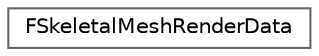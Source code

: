 digraph "Graphical Class Hierarchy"
{
 // INTERACTIVE_SVG=YES
 // LATEX_PDF_SIZE
  bgcolor="transparent";
  edge [fontname=Helvetica,fontsize=10,labelfontname=Helvetica,labelfontsize=10];
  node [fontname=Helvetica,fontsize=10,shape=box,height=0.2,width=0.4];
  rankdir="LR";
  Node0 [id="Node000000",label="FSkeletalMeshRenderData",height=0.2,width=0.4,color="grey40", fillcolor="white", style="filled",URL="$d6/d81/classFSkeletalMeshRenderData.html",tooltip=" "];
}
